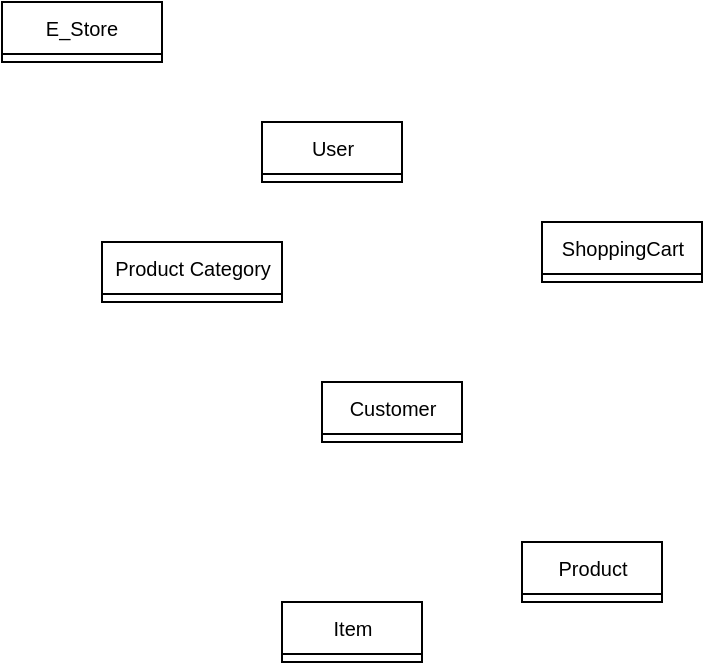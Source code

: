 <mxfile version="23.1.5" type="github">
  <diagram name="Page-1" id="e7e014a7-5840-1c2e-5031-d8a46d1fe8dd">
    <mxGraphModel dx="1026" dy="425" grid="1" gridSize="10" guides="1" tooltips="1" connect="1" arrows="1" fold="1" page="1" pageScale="1" pageWidth="1169" pageHeight="826" background="none" math="0" shadow="0">
      <root>
        <mxCell id="0" />
        <mxCell id="1" parent="0" />
        <mxCell id="NzT3DgwBgmmtPQuDIzDM-45" value="&lt;font style=&quot;font-size: 10px;&quot;&gt;E_Store&lt;/font&gt;" style="swimlane;fontStyle=0;childLayout=stackLayout;horizontal=1;startSize=26;fillColor=none;horizontalStack=0;resizeParent=1;resizeParentMax=0;resizeLast=0;collapsible=1;marginBottom=0;whiteSpace=wrap;html=1;" vertex="1" collapsed="1" parent="1">
          <mxGeometry x="40" width="80" height="30" as="geometry">
            <mxRectangle x="40" width="140" height="120" as="alternateBounds" />
          </mxGeometry>
        </mxCell>
        <mxCell id="NzT3DgwBgmmtPQuDIzDM-46" value="- customer : Customer" style="text;strokeColor=none;fillColor=none;align=left;verticalAlign=top;spacingLeft=4;spacingRight=4;overflow=hidden;rotatable=0;points=[[0,0.5],[1,0.5]];portConstraint=eastwest;whiteSpace=wrap;html=1;" vertex="1" parent="NzT3DgwBgmmtPQuDIzDM-45">
          <mxGeometry y="26" width="140" height="26" as="geometry" />
        </mxCell>
        <mxCell id="NzT3DgwBgmmtPQuDIzDM-47" value="- seller : Seller&lt;div&gt;&lt;br/&gt;&lt;/div&gt;" style="text;strokeColor=none;fillColor=none;align=left;verticalAlign=top;spacingLeft=4;spacingRight=4;overflow=hidden;rotatable=0;points=[[0,0.5],[1,0.5]];portConstraint=eastwest;whiteSpace=wrap;html=1;" vertex="1" parent="NzT3DgwBgmmtPQuDIzDM-45">
          <mxGeometry y="52" width="140" height="26" as="geometry" />
        </mxCell>
        <mxCell id="NzT3DgwBgmmtPQuDIzDM-48" value="- admin : Admin" style="text;strokeColor=none;fillColor=none;align=left;verticalAlign=top;spacingLeft=4;spacingRight=4;overflow=hidden;rotatable=0;points=[[0,0.5],[1,0.5]];portConstraint=eastwest;whiteSpace=wrap;html=1;" vertex="1" parent="NzT3DgwBgmmtPQuDIzDM-45">
          <mxGeometry y="78" width="140" height="42" as="geometry" />
        </mxCell>
        <mxCell id="NzT3DgwBgmmtPQuDIzDM-51" value="&lt;font style=&quot;font-size: 10px;&quot;&gt;User&lt;/font&gt;" style="swimlane;fontStyle=0;childLayout=stackLayout;horizontal=1;startSize=26;fillColor=none;horizontalStack=0;resizeParent=1;resizeParentMax=0;resizeLast=0;collapsible=1;marginBottom=0;html=1;" vertex="1" collapsed="1" parent="1">
          <mxGeometry x="170" y="60" width="70" height="30" as="geometry">
            <mxRectangle x="150" width="140" height="200" as="alternateBounds" />
          </mxGeometry>
        </mxCell>
        <mxCell id="NzT3DgwBgmmtPQuDIzDM-79" value="- age: int&lt;div style=&quot;border-color: var(--border-color);&quot;&gt;&lt;br style=&quot;border-color: var(--border-color); color: rgb(0, 0, 0); font-family: Helvetica; font-size: 12px; font-style: normal; font-variant-ligatures: normal; font-variant-caps: normal; font-weight: 400; letter-spacing: normal; orphans: 2; text-align: left; text-indent: 0px; text-transform: none; widows: 2; word-spacing: 0px; -webkit-text-stroke-width: 0px; background-color: rgb(251, 251, 251); text-decoration-thickness: initial; text-decoration-style: initial; text-decoration-color: initial;&quot;&gt;&lt;br&gt;&lt;br&gt;&lt;/div&gt;" style="text;strokeColor=none;fillColor=none;align=left;verticalAlign=top;spacingLeft=4;spacingRight=4;overflow=hidden;rotatable=0;points=[[0,0.5],[1,0.5]];portConstraint=eastwest;whiteSpace=wrap;html=1;" vertex="1" parent="NzT3DgwBgmmtPQuDIzDM-51">
          <mxGeometry y="26" width="140" height="26" as="geometry" />
        </mxCell>
        <mxCell id="NzT3DgwBgmmtPQuDIzDM-80" value="- emailAddress : String&lt;div style=&quot;border-color: var(--border-color);&quot;&gt;&lt;br style=&quot;border-color: var(--border-color); color: rgb(0, 0, 0); font-family: Helvetica; font-size: 12px; font-style: normal; font-variant-ligatures: normal; font-variant-caps: normal; font-weight: 400; letter-spacing: normal; orphans: 2; text-align: left; text-indent: 0px; text-transform: none; widows: 2; word-spacing: 0px; -webkit-text-stroke-width: 0px; background-color: rgb(251, 251, 251); text-decoration-thickness: initial; text-decoration-style: initial; text-decoration-color: initial;&quot;&gt;&lt;br&gt;&lt;br&gt;&lt;/div&gt;" style="text;strokeColor=none;fillColor=none;align=left;verticalAlign=top;spacingLeft=4;spacingRight=4;overflow=hidden;rotatable=0;points=[[0,0.5],[1,0.5]];portConstraint=eastwest;whiteSpace=wrap;html=1;" vertex="1" parent="NzT3DgwBgmmtPQuDIzDM-51">
          <mxGeometry y="52" width="140" height="26" as="geometry" />
        </mxCell>
        <mxCell id="NzT3DgwBgmmtPQuDIzDM-54" value="- homeAddress : String&amp;nbsp;" style="text;strokeColor=none;fillColor=none;align=left;verticalAlign=top;spacingLeft=4;spacingRight=4;overflow=hidden;rotatable=0;points=[[0,0.5],[1,0.5]];portConstraint=eastwest;whiteSpace=wrap;html=1;" vertex="1" parent="NzT3DgwBgmmtPQuDIzDM-51">
          <mxGeometry y="78" width="140" height="26" as="geometry" />
        </mxCell>
        <mxCell id="NzT3DgwBgmmtPQuDIzDM-81" value="- name : String&lt;div style=&quot;border-color: var(--border-color);&quot;&gt;&lt;br style=&quot;border-color: var(--border-color); color: rgb(0, 0, 0); font-family: Helvetica; font-size: 12px; font-style: normal; font-variant-ligatures: normal; font-variant-caps: normal; font-weight: 400; letter-spacing: normal; orphans: 2; text-align: left; text-indent: 0px; text-transform: none; widows: 2; word-spacing: 0px; -webkit-text-stroke-width: 0px; background-color: rgb(251, 251, 251); text-decoration-thickness: initial; text-decoration-style: initial; text-decoration-color: initial;&quot;&gt;&lt;br&gt;&lt;br&gt;&lt;/div&gt;" style="text;strokeColor=none;fillColor=none;align=left;verticalAlign=top;spacingLeft=4;spacingRight=4;overflow=hidden;rotatable=0;points=[[0,0.5],[1,0.5]];portConstraint=eastwest;whiteSpace=wrap;html=1;" vertex="1" parent="NzT3DgwBgmmtPQuDIzDM-51">
          <mxGeometry y="104" width="140" height="26" as="geometry" />
        </mxCell>
        <mxCell id="NzT3DgwBgmmtPQuDIzDM-83" value="- password : String&lt;div style=&quot;border-color: var(--border-color);&quot;&gt;&lt;br style=&quot;border-color: var(--border-color); color: rgb(0, 0, 0); font-family: Helvetica; font-size: 12px; font-style: normal; font-variant-ligatures: normal; font-variant-caps: normal; font-weight: 400; letter-spacing: normal; orphans: 2; text-align: left; text-indent: 0px; text-transform: none; widows: 2; word-spacing: 0px; -webkit-text-stroke-width: 0px; background-color: rgb(251, 251, 251); text-decoration-thickness: initial; text-decoration-style: initial; text-decoration-color: initial;&quot;&gt;&lt;br&gt;&lt;br&gt;&lt;/div&gt;" style="text;strokeColor=none;fillColor=none;align=left;verticalAlign=top;spacingLeft=4;spacingRight=4;overflow=hidden;rotatable=0;points=[[0,0.5],[1,0.5]];portConstraint=eastwest;whiteSpace=wrap;html=1;" vertex="1" parent="NzT3DgwBgmmtPQuDIzDM-51">
          <mxGeometry y="130" width="140" height="26" as="geometry" />
        </mxCell>
        <mxCell id="NzT3DgwBgmmtPQuDIzDM-52" value="- phone : String&lt;div&gt;&lt;br&gt;&lt;/div&gt;&lt;div&gt;&lt;br&gt;&lt;/div&gt;" style="text;strokeColor=none;fillColor=none;align=left;verticalAlign=top;spacingLeft=4;spacingRight=4;overflow=hidden;rotatable=0;points=[[0,0.5],[1,0.5]];portConstraint=eastwest;whiteSpace=wrap;html=1;" vertex="1" parent="NzT3DgwBgmmtPQuDIzDM-51">
          <mxGeometry y="156" width="140" height="44" as="geometry" />
        </mxCell>
        <mxCell id="NzT3DgwBgmmtPQuDIzDM-85" value="&lt;font style=&quot;font-size: 10px;&quot;&gt;Customer&lt;/font&gt;" style="swimlane;fontStyle=0;childLayout=stackLayout;horizontal=1;startSize=26;fillColor=none;horizontalStack=0;resizeParent=1;resizeParentMax=0;resizeLast=0;collapsible=1;marginBottom=0;html=1;" vertex="1" collapsed="1" parent="1">
          <mxGeometry x="200" y="190" width="70" height="30" as="geometry">
            <mxRectangle x="150" width="140" height="200" as="alternateBounds" />
          </mxGeometry>
        </mxCell>
        <mxCell id="NzT3DgwBgmmtPQuDIzDM-86" value="- age: int&lt;div style=&quot;border-color: var(--border-color);&quot;&gt;&lt;br style=&quot;border-color: var(--border-color); color: rgb(0, 0, 0); font-family: Helvetica; font-size: 12px; font-style: normal; font-variant-ligatures: normal; font-variant-caps: normal; font-weight: 400; letter-spacing: normal; orphans: 2; text-align: left; text-indent: 0px; text-transform: none; widows: 2; word-spacing: 0px; -webkit-text-stroke-width: 0px; background-color: rgb(251, 251, 251); text-decoration-thickness: initial; text-decoration-style: initial; text-decoration-color: initial;&quot;&gt;&lt;br&gt;&lt;br&gt;&lt;/div&gt;" style="text;strokeColor=none;fillColor=none;align=left;verticalAlign=top;spacingLeft=4;spacingRight=4;overflow=hidden;rotatable=0;points=[[0,0.5],[1,0.5]];portConstraint=eastwest;whiteSpace=wrap;html=1;" vertex="1" parent="NzT3DgwBgmmtPQuDIzDM-85">
          <mxGeometry y="26" width="140" height="26" as="geometry" />
        </mxCell>
        <mxCell id="NzT3DgwBgmmtPQuDIzDM-87" value="- emailAddress : String&lt;div style=&quot;border-color: var(--border-color);&quot;&gt;&lt;br style=&quot;border-color: var(--border-color); color: rgb(0, 0, 0); font-family: Helvetica; font-size: 12px; font-style: normal; font-variant-ligatures: normal; font-variant-caps: normal; font-weight: 400; letter-spacing: normal; orphans: 2; text-align: left; text-indent: 0px; text-transform: none; widows: 2; word-spacing: 0px; -webkit-text-stroke-width: 0px; background-color: rgb(251, 251, 251); text-decoration-thickness: initial; text-decoration-style: initial; text-decoration-color: initial;&quot;&gt;&lt;br&gt;&lt;br&gt;&lt;/div&gt;" style="text;strokeColor=none;fillColor=none;align=left;verticalAlign=top;spacingLeft=4;spacingRight=4;overflow=hidden;rotatable=0;points=[[0,0.5],[1,0.5]];portConstraint=eastwest;whiteSpace=wrap;html=1;" vertex="1" parent="NzT3DgwBgmmtPQuDIzDM-85">
          <mxGeometry y="52" width="140" height="26" as="geometry" />
        </mxCell>
        <mxCell id="NzT3DgwBgmmtPQuDIzDM-88" value="- homeAddress : String&amp;nbsp;" style="text;strokeColor=none;fillColor=none;align=left;verticalAlign=top;spacingLeft=4;spacingRight=4;overflow=hidden;rotatable=0;points=[[0,0.5],[1,0.5]];portConstraint=eastwest;whiteSpace=wrap;html=1;" vertex="1" parent="NzT3DgwBgmmtPQuDIzDM-85">
          <mxGeometry y="78" width="140" height="26" as="geometry" />
        </mxCell>
        <mxCell id="NzT3DgwBgmmtPQuDIzDM-89" value="- name : String&lt;div style=&quot;border-color: var(--border-color);&quot;&gt;&lt;br style=&quot;border-color: var(--border-color); color: rgb(0, 0, 0); font-family: Helvetica; font-size: 12px; font-style: normal; font-variant-ligatures: normal; font-variant-caps: normal; font-weight: 400; letter-spacing: normal; orphans: 2; text-align: left; text-indent: 0px; text-transform: none; widows: 2; word-spacing: 0px; -webkit-text-stroke-width: 0px; background-color: rgb(251, 251, 251); text-decoration-thickness: initial; text-decoration-style: initial; text-decoration-color: initial;&quot;&gt;&lt;br&gt;&lt;br&gt;&lt;/div&gt;" style="text;strokeColor=none;fillColor=none;align=left;verticalAlign=top;spacingLeft=4;spacingRight=4;overflow=hidden;rotatable=0;points=[[0,0.5],[1,0.5]];portConstraint=eastwest;whiteSpace=wrap;html=1;" vertex="1" parent="NzT3DgwBgmmtPQuDIzDM-85">
          <mxGeometry y="104" width="140" height="26" as="geometry" />
        </mxCell>
        <mxCell id="NzT3DgwBgmmtPQuDIzDM-90" value="- password : String&lt;div style=&quot;border-color: var(--border-color);&quot;&gt;&lt;br style=&quot;border-color: var(--border-color); color: rgb(0, 0, 0); font-family: Helvetica; font-size: 12px; font-style: normal; font-variant-ligatures: normal; font-variant-caps: normal; font-weight: 400; letter-spacing: normal; orphans: 2; text-align: left; text-indent: 0px; text-transform: none; widows: 2; word-spacing: 0px; -webkit-text-stroke-width: 0px; background-color: rgb(251, 251, 251); text-decoration-thickness: initial; text-decoration-style: initial; text-decoration-color: initial;&quot;&gt;&lt;br&gt;&lt;br&gt;&lt;/div&gt;" style="text;strokeColor=none;fillColor=none;align=left;verticalAlign=top;spacingLeft=4;spacingRight=4;overflow=hidden;rotatable=0;points=[[0,0.5],[1,0.5]];portConstraint=eastwest;whiteSpace=wrap;html=1;" vertex="1" parent="NzT3DgwBgmmtPQuDIzDM-85">
          <mxGeometry y="130" width="140" height="26" as="geometry" />
        </mxCell>
        <mxCell id="NzT3DgwBgmmtPQuDIzDM-91" value="- phone : String&lt;div&gt;&lt;br&gt;&lt;/div&gt;&lt;div&gt;&lt;br&gt;&lt;/div&gt;" style="text;strokeColor=none;fillColor=none;align=left;verticalAlign=top;spacingLeft=4;spacingRight=4;overflow=hidden;rotatable=0;points=[[0,0.5],[1,0.5]];portConstraint=eastwest;whiteSpace=wrap;html=1;" vertex="1" parent="NzT3DgwBgmmtPQuDIzDM-85">
          <mxGeometry y="156" width="140" height="44" as="geometry" />
        </mxCell>
        <mxCell id="NzT3DgwBgmmtPQuDIzDM-92" value="&lt;font style=&quot;font-size: 10px;&quot;&gt;ShoppingCart&lt;/font&gt;" style="swimlane;fontStyle=0;childLayout=stackLayout;horizontal=1;startSize=26;fillColor=none;horizontalStack=0;resizeParent=1;resizeParentMax=0;resizeLast=0;collapsible=1;marginBottom=0;html=1;" vertex="1" collapsed="1" parent="1">
          <mxGeometry x="310" y="110" width="80" height="30" as="geometry">
            <mxRectangle x="150" width="140" height="200" as="alternateBounds" />
          </mxGeometry>
        </mxCell>
        <mxCell id="NzT3DgwBgmmtPQuDIzDM-93" value="- age: int&lt;div style=&quot;border-color: var(--border-color);&quot;&gt;&lt;br style=&quot;border-color: var(--border-color); color: rgb(0, 0, 0); font-family: Helvetica; font-size: 12px; font-style: normal; font-variant-ligatures: normal; font-variant-caps: normal; font-weight: 400; letter-spacing: normal; orphans: 2; text-align: left; text-indent: 0px; text-transform: none; widows: 2; word-spacing: 0px; -webkit-text-stroke-width: 0px; background-color: rgb(251, 251, 251); text-decoration-thickness: initial; text-decoration-style: initial; text-decoration-color: initial;&quot;&gt;&lt;br&gt;&lt;br&gt;&lt;/div&gt;" style="text;strokeColor=none;fillColor=none;align=left;verticalAlign=top;spacingLeft=4;spacingRight=4;overflow=hidden;rotatable=0;points=[[0,0.5],[1,0.5]];portConstraint=eastwest;whiteSpace=wrap;html=1;" vertex="1" parent="NzT3DgwBgmmtPQuDIzDM-92">
          <mxGeometry y="26" width="140" height="26" as="geometry" />
        </mxCell>
        <mxCell id="NzT3DgwBgmmtPQuDIzDM-94" value="- emailAddress : String&lt;div style=&quot;border-color: var(--border-color);&quot;&gt;&lt;br style=&quot;border-color: var(--border-color); color: rgb(0, 0, 0); font-family: Helvetica; font-size: 12px; font-style: normal; font-variant-ligatures: normal; font-variant-caps: normal; font-weight: 400; letter-spacing: normal; orphans: 2; text-align: left; text-indent: 0px; text-transform: none; widows: 2; word-spacing: 0px; -webkit-text-stroke-width: 0px; background-color: rgb(251, 251, 251); text-decoration-thickness: initial; text-decoration-style: initial; text-decoration-color: initial;&quot;&gt;&lt;br&gt;&lt;br&gt;&lt;/div&gt;" style="text;strokeColor=none;fillColor=none;align=left;verticalAlign=top;spacingLeft=4;spacingRight=4;overflow=hidden;rotatable=0;points=[[0,0.5],[1,0.5]];portConstraint=eastwest;whiteSpace=wrap;html=1;" vertex="1" parent="NzT3DgwBgmmtPQuDIzDM-92">
          <mxGeometry y="52" width="140" height="26" as="geometry" />
        </mxCell>
        <mxCell id="NzT3DgwBgmmtPQuDIzDM-95" value="- homeAddress : String&amp;nbsp;" style="text;strokeColor=none;fillColor=none;align=left;verticalAlign=top;spacingLeft=4;spacingRight=4;overflow=hidden;rotatable=0;points=[[0,0.5],[1,0.5]];portConstraint=eastwest;whiteSpace=wrap;html=1;" vertex="1" parent="NzT3DgwBgmmtPQuDIzDM-92">
          <mxGeometry y="78" width="140" height="26" as="geometry" />
        </mxCell>
        <mxCell id="NzT3DgwBgmmtPQuDIzDM-96" value="- name : String&lt;div style=&quot;border-color: var(--border-color);&quot;&gt;&lt;br style=&quot;border-color: var(--border-color); color: rgb(0, 0, 0); font-family: Helvetica; font-size: 12px; font-style: normal; font-variant-ligatures: normal; font-variant-caps: normal; font-weight: 400; letter-spacing: normal; orphans: 2; text-align: left; text-indent: 0px; text-transform: none; widows: 2; word-spacing: 0px; -webkit-text-stroke-width: 0px; background-color: rgb(251, 251, 251); text-decoration-thickness: initial; text-decoration-style: initial; text-decoration-color: initial;&quot;&gt;&lt;br&gt;&lt;br&gt;&lt;/div&gt;" style="text;strokeColor=none;fillColor=none;align=left;verticalAlign=top;spacingLeft=4;spacingRight=4;overflow=hidden;rotatable=0;points=[[0,0.5],[1,0.5]];portConstraint=eastwest;whiteSpace=wrap;html=1;" vertex="1" parent="NzT3DgwBgmmtPQuDIzDM-92">
          <mxGeometry y="104" width="140" height="26" as="geometry" />
        </mxCell>
        <mxCell id="NzT3DgwBgmmtPQuDIzDM-97" value="- password : String&lt;div style=&quot;border-color: var(--border-color);&quot;&gt;&lt;br style=&quot;border-color: var(--border-color); color: rgb(0, 0, 0); font-family: Helvetica; font-size: 12px; font-style: normal; font-variant-ligatures: normal; font-variant-caps: normal; font-weight: 400; letter-spacing: normal; orphans: 2; text-align: left; text-indent: 0px; text-transform: none; widows: 2; word-spacing: 0px; -webkit-text-stroke-width: 0px; background-color: rgb(251, 251, 251); text-decoration-thickness: initial; text-decoration-style: initial; text-decoration-color: initial;&quot;&gt;&lt;br&gt;&lt;br&gt;&lt;/div&gt;" style="text;strokeColor=none;fillColor=none;align=left;verticalAlign=top;spacingLeft=4;spacingRight=4;overflow=hidden;rotatable=0;points=[[0,0.5],[1,0.5]];portConstraint=eastwest;whiteSpace=wrap;html=1;" vertex="1" parent="NzT3DgwBgmmtPQuDIzDM-92">
          <mxGeometry y="130" width="140" height="26" as="geometry" />
        </mxCell>
        <mxCell id="NzT3DgwBgmmtPQuDIzDM-98" value="- phone : String&lt;div&gt;&lt;br&gt;&lt;/div&gt;&lt;div&gt;&lt;br&gt;&lt;/div&gt;" style="text;strokeColor=none;fillColor=none;align=left;verticalAlign=top;spacingLeft=4;spacingRight=4;overflow=hidden;rotatable=0;points=[[0,0.5],[1,0.5]];portConstraint=eastwest;whiteSpace=wrap;html=1;" vertex="1" parent="NzT3DgwBgmmtPQuDIzDM-92">
          <mxGeometry y="156" width="140" height="44" as="geometry" />
        </mxCell>
        <mxCell id="NzT3DgwBgmmtPQuDIzDM-99" value="&lt;font style=&quot;font-size: 10px;&quot;&gt;Item&lt;/font&gt;" style="swimlane;fontStyle=0;childLayout=stackLayout;horizontal=1;startSize=26;fillColor=none;horizontalStack=0;resizeParent=1;resizeParentMax=0;resizeLast=0;collapsible=1;marginBottom=0;html=1;" vertex="1" collapsed="1" parent="1">
          <mxGeometry x="180" y="300" width="70" height="30" as="geometry">
            <mxRectangle x="150" width="140" height="200" as="alternateBounds" />
          </mxGeometry>
        </mxCell>
        <mxCell id="NzT3DgwBgmmtPQuDIzDM-100" value="- age: int&lt;div style=&quot;border-color: var(--border-color);&quot;&gt;&lt;br style=&quot;border-color: var(--border-color); color: rgb(0, 0, 0); font-family: Helvetica; font-size: 12px; font-style: normal; font-variant-ligatures: normal; font-variant-caps: normal; font-weight: 400; letter-spacing: normal; orphans: 2; text-align: left; text-indent: 0px; text-transform: none; widows: 2; word-spacing: 0px; -webkit-text-stroke-width: 0px; background-color: rgb(251, 251, 251); text-decoration-thickness: initial; text-decoration-style: initial; text-decoration-color: initial;&quot;&gt;&lt;br&gt;&lt;br&gt;&lt;/div&gt;" style="text;strokeColor=none;fillColor=none;align=left;verticalAlign=top;spacingLeft=4;spacingRight=4;overflow=hidden;rotatable=0;points=[[0,0.5],[1,0.5]];portConstraint=eastwest;whiteSpace=wrap;html=1;" vertex="1" parent="NzT3DgwBgmmtPQuDIzDM-99">
          <mxGeometry y="26" width="140" height="26" as="geometry" />
        </mxCell>
        <mxCell id="NzT3DgwBgmmtPQuDIzDM-101" value="- emailAddress : String&lt;div style=&quot;border-color: var(--border-color);&quot;&gt;&lt;br style=&quot;border-color: var(--border-color); color: rgb(0, 0, 0); font-family: Helvetica; font-size: 12px; font-style: normal; font-variant-ligatures: normal; font-variant-caps: normal; font-weight: 400; letter-spacing: normal; orphans: 2; text-align: left; text-indent: 0px; text-transform: none; widows: 2; word-spacing: 0px; -webkit-text-stroke-width: 0px; background-color: rgb(251, 251, 251); text-decoration-thickness: initial; text-decoration-style: initial; text-decoration-color: initial;&quot;&gt;&lt;br&gt;&lt;br&gt;&lt;/div&gt;" style="text;strokeColor=none;fillColor=none;align=left;verticalAlign=top;spacingLeft=4;spacingRight=4;overflow=hidden;rotatable=0;points=[[0,0.5],[1,0.5]];portConstraint=eastwest;whiteSpace=wrap;html=1;" vertex="1" parent="NzT3DgwBgmmtPQuDIzDM-99">
          <mxGeometry y="52" width="140" height="26" as="geometry" />
        </mxCell>
        <mxCell id="NzT3DgwBgmmtPQuDIzDM-102" value="- homeAddress : String&amp;nbsp;" style="text;strokeColor=none;fillColor=none;align=left;verticalAlign=top;spacingLeft=4;spacingRight=4;overflow=hidden;rotatable=0;points=[[0,0.5],[1,0.5]];portConstraint=eastwest;whiteSpace=wrap;html=1;" vertex="1" parent="NzT3DgwBgmmtPQuDIzDM-99">
          <mxGeometry y="78" width="140" height="26" as="geometry" />
        </mxCell>
        <mxCell id="NzT3DgwBgmmtPQuDIzDM-103" value="- name : String&lt;div style=&quot;border-color: var(--border-color);&quot;&gt;&lt;br style=&quot;border-color: var(--border-color); color: rgb(0, 0, 0); font-family: Helvetica; font-size: 12px; font-style: normal; font-variant-ligatures: normal; font-variant-caps: normal; font-weight: 400; letter-spacing: normal; orphans: 2; text-align: left; text-indent: 0px; text-transform: none; widows: 2; word-spacing: 0px; -webkit-text-stroke-width: 0px; background-color: rgb(251, 251, 251); text-decoration-thickness: initial; text-decoration-style: initial; text-decoration-color: initial;&quot;&gt;&lt;br&gt;&lt;br&gt;&lt;/div&gt;" style="text;strokeColor=none;fillColor=none;align=left;verticalAlign=top;spacingLeft=4;spacingRight=4;overflow=hidden;rotatable=0;points=[[0,0.5],[1,0.5]];portConstraint=eastwest;whiteSpace=wrap;html=1;" vertex="1" parent="NzT3DgwBgmmtPQuDIzDM-99">
          <mxGeometry y="104" width="140" height="26" as="geometry" />
        </mxCell>
        <mxCell id="NzT3DgwBgmmtPQuDIzDM-104" value="- password : String&lt;div style=&quot;border-color: var(--border-color);&quot;&gt;&lt;br style=&quot;border-color: var(--border-color); color: rgb(0, 0, 0); font-family: Helvetica; font-size: 12px; font-style: normal; font-variant-ligatures: normal; font-variant-caps: normal; font-weight: 400; letter-spacing: normal; orphans: 2; text-align: left; text-indent: 0px; text-transform: none; widows: 2; word-spacing: 0px; -webkit-text-stroke-width: 0px; background-color: rgb(251, 251, 251); text-decoration-thickness: initial; text-decoration-style: initial; text-decoration-color: initial;&quot;&gt;&lt;br&gt;&lt;br&gt;&lt;/div&gt;" style="text;strokeColor=none;fillColor=none;align=left;verticalAlign=top;spacingLeft=4;spacingRight=4;overflow=hidden;rotatable=0;points=[[0,0.5],[1,0.5]];portConstraint=eastwest;whiteSpace=wrap;html=1;" vertex="1" parent="NzT3DgwBgmmtPQuDIzDM-99">
          <mxGeometry y="130" width="140" height="26" as="geometry" />
        </mxCell>
        <mxCell id="NzT3DgwBgmmtPQuDIzDM-105" value="- phone : String&lt;div&gt;&lt;br&gt;&lt;/div&gt;&lt;div&gt;&lt;br&gt;&lt;/div&gt;" style="text;strokeColor=none;fillColor=none;align=left;verticalAlign=top;spacingLeft=4;spacingRight=4;overflow=hidden;rotatable=0;points=[[0,0.5],[1,0.5]];portConstraint=eastwest;whiteSpace=wrap;html=1;" vertex="1" parent="NzT3DgwBgmmtPQuDIzDM-99">
          <mxGeometry y="156" width="140" height="44" as="geometry" />
        </mxCell>
        <mxCell id="NzT3DgwBgmmtPQuDIzDM-107" value="&lt;font style=&quot;font-size: 10px;&quot;&gt;Product&lt;/font&gt;" style="swimlane;fontStyle=0;childLayout=stackLayout;horizontal=1;startSize=26;fillColor=none;horizontalStack=0;resizeParent=1;resizeParentMax=0;resizeLast=0;collapsible=1;marginBottom=0;html=1;" vertex="1" collapsed="1" parent="1">
          <mxGeometry x="300" y="270" width="70" height="30" as="geometry">
            <mxRectangle x="150" width="140" height="200" as="alternateBounds" />
          </mxGeometry>
        </mxCell>
        <mxCell id="NzT3DgwBgmmtPQuDIzDM-108" value="- age: int&lt;div style=&quot;border-color: var(--border-color);&quot;&gt;&lt;br style=&quot;border-color: var(--border-color); color: rgb(0, 0, 0); font-family: Helvetica; font-size: 12px; font-style: normal; font-variant-ligatures: normal; font-variant-caps: normal; font-weight: 400; letter-spacing: normal; orphans: 2; text-align: left; text-indent: 0px; text-transform: none; widows: 2; word-spacing: 0px; -webkit-text-stroke-width: 0px; background-color: rgb(251, 251, 251); text-decoration-thickness: initial; text-decoration-style: initial; text-decoration-color: initial;&quot;&gt;&lt;br&gt;&lt;br&gt;&lt;/div&gt;" style="text;strokeColor=none;fillColor=none;align=left;verticalAlign=top;spacingLeft=4;spacingRight=4;overflow=hidden;rotatable=0;points=[[0,0.5],[1,0.5]];portConstraint=eastwest;whiteSpace=wrap;html=1;" vertex="1" parent="NzT3DgwBgmmtPQuDIzDM-107">
          <mxGeometry y="26" width="140" height="26" as="geometry" />
        </mxCell>
        <mxCell id="NzT3DgwBgmmtPQuDIzDM-109" value="- emailAddress : String&lt;div style=&quot;border-color: var(--border-color);&quot;&gt;&lt;br style=&quot;border-color: var(--border-color); color: rgb(0, 0, 0); font-family: Helvetica; font-size: 12px; font-style: normal; font-variant-ligatures: normal; font-variant-caps: normal; font-weight: 400; letter-spacing: normal; orphans: 2; text-align: left; text-indent: 0px; text-transform: none; widows: 2; word-spacing: 0px; -webkit-text-stroke-width: 0px; background-color: rgb(251, 251, 251); text-decoration-thickness: initial; text-decoration-style: initial; text-decoration-color: initial;&quot;&gt;&lt;br&gt;&lt;br&gt;&lt;/div&gt;" style="text;strokeColor=none;fillColor=none;align=left;verticalAlign=top;spacingLeft=4;spacingRight=4;overflow=hidden;rotatable=0;points=[[0,0.5],[1,0.5]];portConstraint=eastwest;whiteSpace=wrap;html=1;" vertex="1" parent="NzT3DgwBgmmtPQuDIzDM-107">
          <mxGeometry y="52" width="140" height="26" as="geometry" />
        </mxCell>
        <mxCell id="NzT3DgwBgmmtPQuDIzDM-110" value="- homeAddress : String&amp;nbsp;" style="text;strokeColor=none;fillColor=none;align=left;verticalAlign=top;spacingLeft=4;spacingRight=4;overflow=hidden;rotatable=0;points=[[0,0.5],[1,0.5]];portConstraint=eastwest;whiteSpace=wrap;html=1;" vertex="1" parent="NzT3DgwBgmmtPQuDIzDM-107">
          <mxGeometry y="78" width="140" height="26" as="geometry" />
        </mxCell>
        <mxCell id="NzT3DgwBgmmtPQuDIzDM-111" value="- name : String&lt;div style=&quot;border-color: var(--border-color);&quot;&gt;&lt;br style=&quot;border-color: var(--border-color); color: rgb(0, 0, 0); font-family: Helvetica; font-size: 12px; font-style: normal; font-variant-ligatures: normal; font-variant-caps: normal; font-weight: 400; letter-spacing: normal; orphans: 2; text-align: left; text-indent: 0px; text-transform: none; widows: 2; word-spacing: 0px; -webkit-text-stroke-width: 0px; background-color: rgb(251, 251, 251); text-decoration-thickness: initial; text-decoration-style: initial; text-decoration-color: initial;&quot;&gt;&lt;br&gt;&lt;br&gt;&lt;/div&gt;" style="text;strokeColor=none;fillColor=none;align=left;verticalAlign=top;spacingLeft=4;spacingRight=4;overflow=hidden;rotatable=0;points=[[0,0.5],[1,0.5]];portConstraint=eastwest;whiteSpace=wrap;html=1;" vertex="1" parent="NzT3DgwBgmmtPQuDIzDM-107">
          <mxGeometry y="104" width="140" height="26" as="geometry" />
        </mxCell>
        <mxCell id="NzT3DgwBgmmtPQuDIzDM-112" value="- password : String&lt;div style=&quot;border-color: var(--border-color);&quot;&gt;&lt;br style=&quot;border-color: var(--border-color); color: rgb(0, 0, 0); font-family: Helvetica; font-size: 12px; font-style: normal; font-variant-ligatures: normal; font-variant-caps: normal; font-weight: 400; letter-spacing: normal; orphans: 2; text-align: left; text-indent: 0px; text-transform: none; widows: 2; word-spacing: 0px; -webkit-text-stroke-width: 0px; background-color: rgb(251, 251, 251); text-decoration-thickness: initial; text-decoration-style: initial; text-decoration-color: initial;&quot;&gt;&lt;br&gt;&lt;br&gt;&lt;/div&gt;" style="text;strokeColor=none;fillColor=none;align=left;verticalAlign=top;spacingLeft=4;spacingRight=4;overflow=hidden;rotatable=0;points=[[0,0.5],[1,0.5]];portConstraint=eastwest;whiteSpace=wrap;html=1;" vertex="1" parent="NzT3DgwBgmmtPQuDIzDM-107">
          <mxGeometry y="130" width="140" height="26" as="geometry" />
        </mxCell>
        <mxCell id="NzT3DgwBgmmtPQuDIzDM-113" value="- phone : String&lt;div&gt;&lt;br&gt;&lt;/div&gt;&lt;div&gt;&lt;br&gt;&lt;/div&gt;" style="text;strokeColor=none;fillColor=none;align=left;verticalAlign=top;spacingLeft=4;spacingRight=4;overflow=hidden;rotatable=0;points=[[0,0.5],[1,0.5]];portConstraint=eastwest;whiteSpace=wrap;html=1;" vertex="1" parent="NzT3DgwBgmmtPQuDIzDM-107">
          <mxGeometry y="156" width="140" height="44" as="geometry" />
        </mxCell>
        <mxCell id="NzT3DgwBgmmtPQuDIzDM-114" value="&lt;font style=&quot;font-size: 10px;&quot;&gt;Product Category&lt;/font&gt;" style="swimlane;fontStyle=0;childLayout=stackLayout;horizontal=1;startSize=26;fillColor=none;horizontalStack=0;resizeParent=1;resizeParentMax=0;resizeLast=0;collapsible=1;marginBottom=0;html=1;" vertex="1" collapsed="1" parent="1">
          <mxGeometry x="90" y="120" width="90" height="30" as="geometry">
            <mxRectangle x="150" width="140" height="200" as="alternateBounds" />
          </mxGeometry>
        </mxCell>
        <mxCell id="NzT3DgwBgmmtPQuDIzDM-115" value="- age: int&lt;div style=&quot;border-color: var(--border-color);&quot;&gt;&lt;br style=&quot;border-color: var(--border-color); color: rgb(0, 0, 0); font-family: Helvetica; font-size: 12px; font-style: normal; font-variant-ligatures: normal; font-variant-caps: normal; font-weight: 400; letter-spacing: normal; orphans: 2; text-align: left; text-indent: 0px; text-transform: none; widows: 2; word-spacing: 0px; -webkit-text-stroke-width: 0px; background-color: rgb(251, 251, 251); text-decoration-thickness: initial; text-decoration-style: initial; text-decoration-color: initial;&quot;&gt;&lt;br&gt;&lt;br&gt;&lt;/div&gt;" style="text;strokeColor=none;fillColor=none;align=left;verticalAlign=top;spacingLeft=4;spacingRight=4;overflow=hidden;rotatable=0;points=[[0,0.5],[1,0.5]];portConstraint=eastwest;whiteSpace=wrap;html=1;" vertex="1" parent="NzT3DgwBgmmtPQuDIzDM-114">
          <mxGeometry y="26" width="140" height="26" as="geometry" />
        </mxCell>
        <mxCell id="NzT3DgwBgmmtPQuDIzDM-116" value="- emailAddress : String&lt;div style=&quot;border-color: var(--border-color);&quot;&gt;&lt;br style=&quot;border-color: var(--border-color); color: rgb(0, 0, 0); font-family: Helvetica; font-size: 12px; font-style: normal; font-variant-ligatures: normal; font-variant-caps: normal; font-weight: 400; letter-spacing: normal; orphans: 2; text-align: left; text-indent: 0px; text-transform: none; widows: 2; word-spacing: 0px; -webkit-text-stroke-width: 0px; background-color: rgb(251, 251, 251); text-decoration-thickness: initial; text-decoration-style: initial; text-decoration-color: initial;&quot;&gt;&lt;br&gt;&lt;br&gt;&lt;/div&gt;" style="text;strokeColor=none;fillColor=none;align=left;verticalAlign=top;spacingLeft=4;spacingRight=4;overflow=hidden;rotatable=0;points=[[0,0.5],[1,0.5]];portConstraint=eastwest;whiteSpace=wrap;html=1;" vertex="1" parent="NzT3DgwBgmmtPQuDIzDM-114">
          <mxGeometry y="52" width="140" height="26" as="geometry" />
        </mxCell>
        <mxCell id="NzT3DgwBgmmtPQuDIzDM-117" value="- homeAddress : String&amp;nbsp;" style="text;strokeColor=none;fillColor=none;align=left;verticalAlign=top;spacingLeft=4;spacingRight=4;overflow=hidden;rotatable=0;points=[[0,0.5],[1,0.5]];portConstraint=eastwest;whiteSpace=wrap;html=1;" vertex="1" parent="NzT3DgwBgmmtPQuDIzDM-114">
          <mxGeometry y="78" width="140" height="26" as="geometry" />
        </mxCell>
        <mxCell id="NzT3DgwBgmmtPQuDIzDM-118" value="- name : String&lt;div style=&quot;border-color: var(--border-color);&quot;&gt;&lt;br style=&quot;border-color: var(--border-color); color: rgb(0, 0, 0); font-family: Helvetica; font-size: 12px; font-style: normal; font-variant-ligatures: normal; font-variant-caps: normal; font-weight: 400; letter-spacing: normal; orphans: 2; text-align: left; text-indent: 0px; text-transform: none; widows: 2; word-spacing: 0px; -webkit-text-stroke-width: 0px; background-color: rgb(251, 251, 251); text-decoration-thickness: initial; text-decoration-style: initial; text-decoration-color: initial;&quot;&gt;&lt;br&gt;&lt;br&gt;&lt;/div&gt;" style="text;strokeColor=none;fillColor=none;align=left;verticalAlign=top;spacingLeft=4;spacingRight=4;overflow=hidden;rotatable=0;points=[[0,0.5],[1,0.5]];portConstraint=eastwest;whiteSpace=wrap;html=1;" vertex="1" parent="NzT3DgwBgmmtPQuDIzDM-114">
          <mxGeometry y="104" width="140" height="26" as="geometry" />
        </mxCell>
        <mxCell id="NzT3DgwBgmmtPQuDIzDM-119" value="- password : String&lt;div style=&quot;border-color: var(--border-color);&quot;&gt;&lt;br style=&quot;border-color: var(--border-color); color: rgb(0, 0, 0); font-family: Helvetica; font-size: 12px; font-style: normal; font-variant-ligatures: normal; font-variant-caps: normal; font-weight: 400; letter-spacing: normal; orphans: 2; text-align: left; text-indent: 0px; text-transform: none; widows: 2; word-spacing: 0px; -webkit-text-stroke-width: 0px; background-color: rgb(251, 251, 251); text-decoration-thickness: initial; text-decoration-style: initial; text-decoration-color: initial;&quot;&gt;&lt;br&gt;&lt;br&gt;&lt;/div&gt;" style="text;strokeColor=none;fillColor=none;align=left;verticalAlign=top;spacingLeft=4;spacingRight=4;overflow=hidden;rotatable=0;points=[[0,0.5],[1,0.5]];portConstraint=eastwest;whiteSpace=wrap;html=1;" vertex="1" parent="NzT3DgwBgmmtPQuDIzDM-114">
          <mxGeometry y="130" width="140" height="26" as="geometry" />
        </mxCell>
        <mxCell id="NzT3DgwBgmmtPQuDIzDM-120" value="- phone : String&lt;div&gt;&lt;br&gt;&lt;/div&gt;&lt;div&gt;&lt;br&gt;&lt;/div&gt;" style="text;strokeColor=none;fillColor=none;align=left;verticalAlign=top;spacingLeft=4;spacingRight=4;overflow=hidden;rotatable=0;points=[[0,0.5],[1,0.5]];portConstraint=eastwest;whiteSpace=wrap;html=1;" vertex="1" parent="NzT3DgwBgmmtPQuDIzDM-114">
          <mxGeometry y="156" width="140" height="44" as="geometry" />
        </mxCell>
      </root>
    </mxGraphModel>
  </diagram>
</mxfile>

